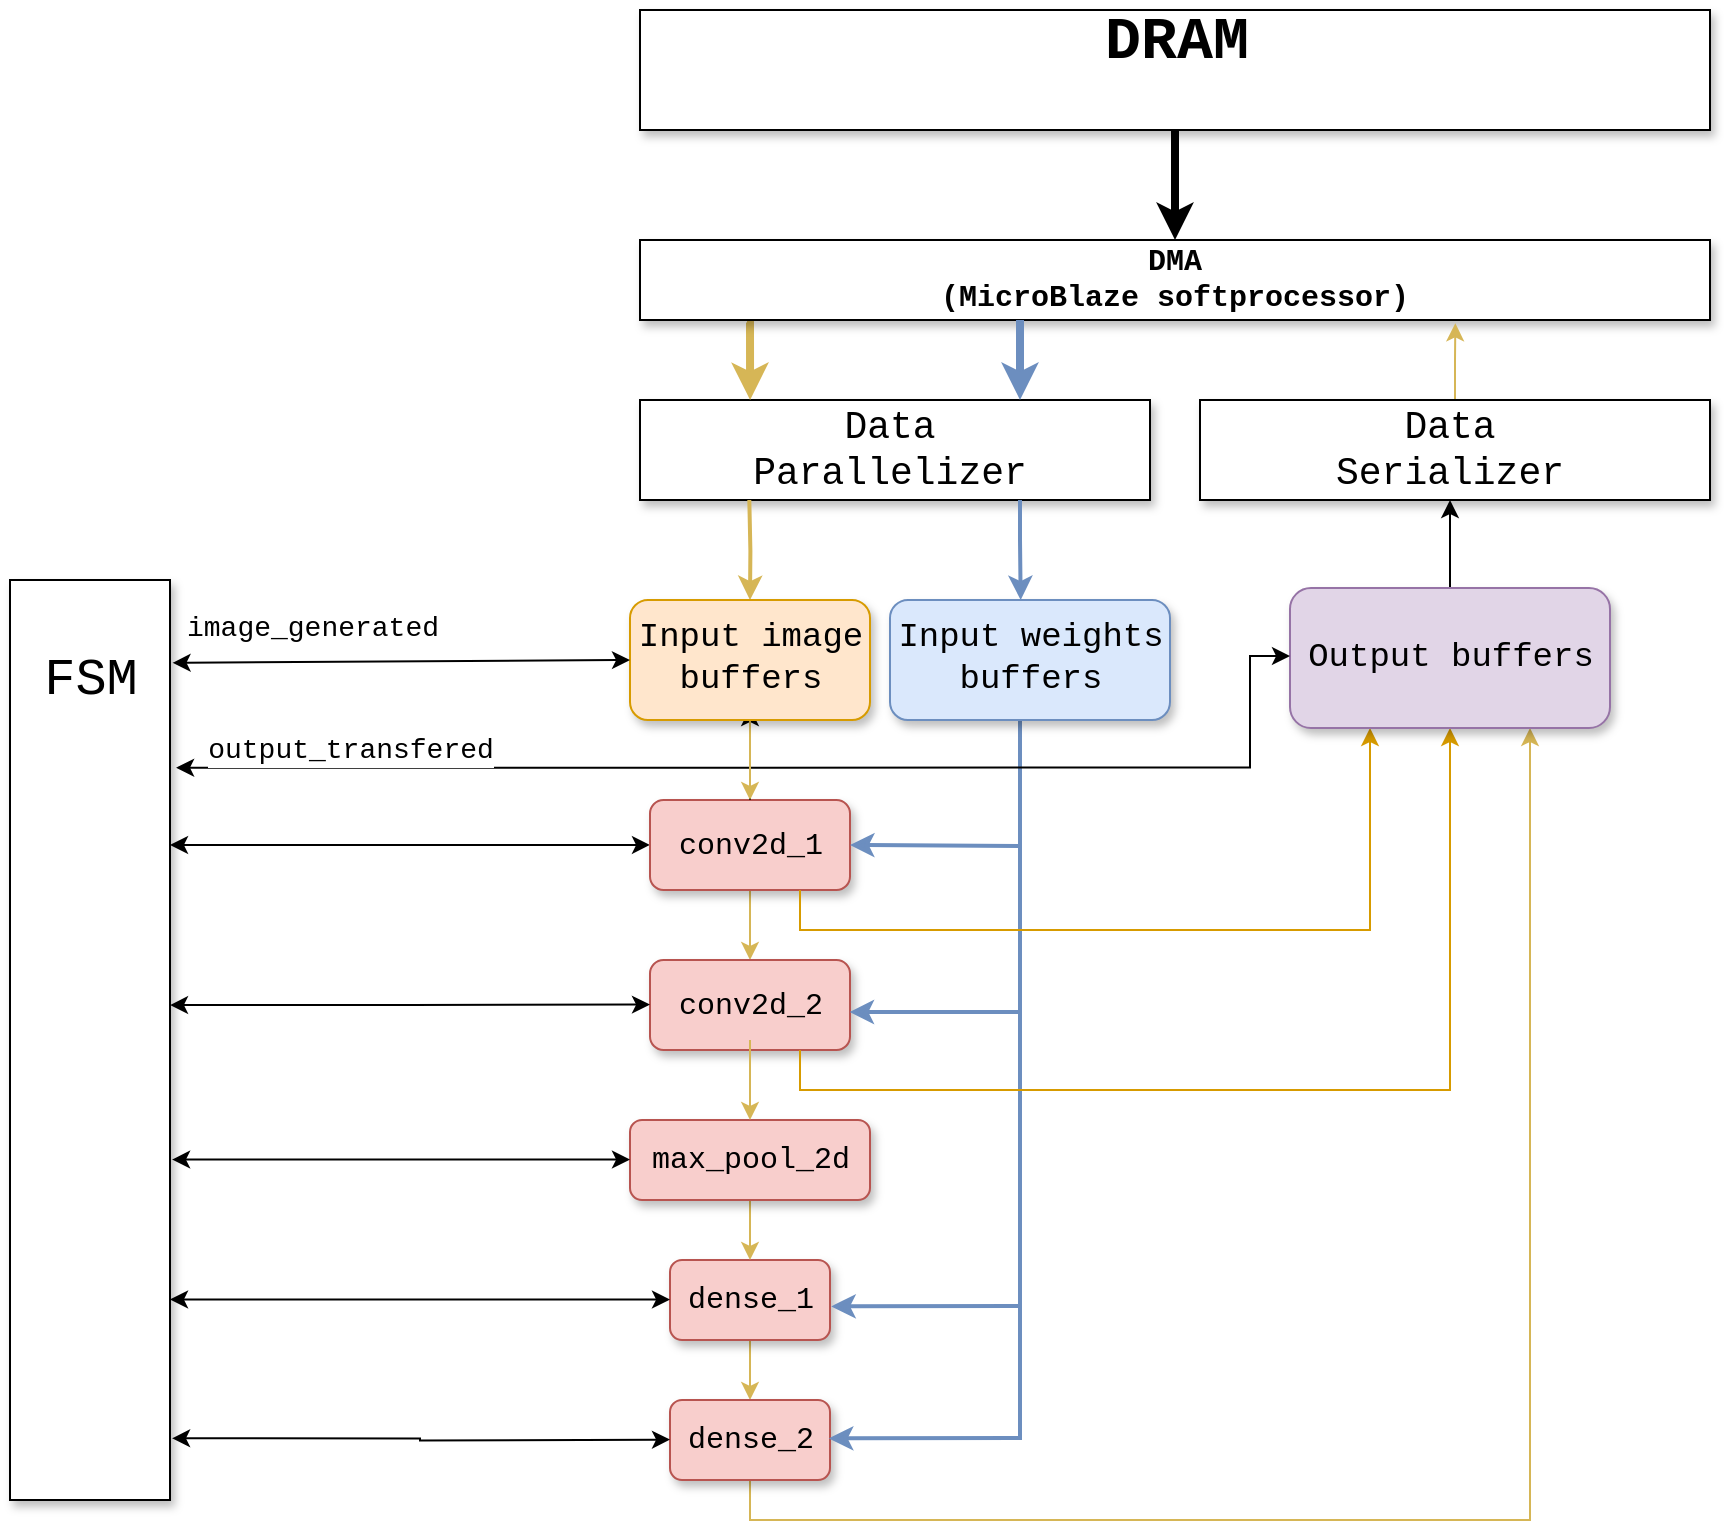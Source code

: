 <mxfile version="16.4.5" type="github"><diagram id="ZsNC3ihXCfo3ElIL2VwX" name="Page-1"><mxGraphModel dx="947" dy="565" grid="1" gridSize="10" guides="1" tooltips="1" connect="1" arrows="1" fold="1" page="1" pageScale="1" pageWidth="3300" pageHeight="2339" math="0" shadow="0"><root><mxCell id="0"/><mxCell id="1" parent="0"/><mxCell id="UF6QcyIX-ex_6rzBUD4a-37" value="" style="rounded=0;whiteSpace=wrap;html=1;shadow=1;fontFamily=Courier New;fontSize=20;" parent="1" vertex="1"><mxGeometry x="585" y="275" width="255" height="50" as="geometry"/></mxCell><mxCell id="UF6QcyIX-ex_6rzBUD4a-78" style="edgeStyle=orthogonalEdgeStyle;rounded=0;orthogonalLoop=1;jettySize=auto;html=1;fontFamily=Courier New;fontSize=17;strokeColor=#000000;strokeWidth=1;exitX=1;exitY=0.288;exitDx=0;exitDy=0;exitPerimeter=0;startArrow=classic;startFill=1;" parent="1" source="UF6QcyIX-ex_6rzBUD4a-1" target="UF6QcyIX-ex_6rzBUD4a-4" edge="1"><mxGeometry relative="1" as="geometry"/></mxCell><mxCell id="UF6QcyIX-ex_6rzBUD4a-28" style="edgeStyle=orthogonalEdgeStyle;rounded=0;orthogonalLoop=1;jettySize=auto;html=1;entryX=0.5;entryY=0;entryDx=0;entryDy=0;fontFamily=Courier New;fontSize=15;fillColor=#fff2cc;strokeColor=#d6b656;" parent="1" source="UF6QcyIX-ex_6rzBUD4a-15" target="UF6QcyIX-ex_6rzBUD4a-18" edge="1"><mxGeometry relative="1" as="geometry"/></mxCell><mxCell id="UF6QcyIX-ex_6rzBUD4a-15" value="" style="rounded=1;whiteSpace=wrap;html=1;shadow=1;fontFamily=Courier New;fontSize=15;fillColor=#f8cecc;strokeColor=#b85450;" parent="1" vertex="1"><mxGeometry x="600" y="705" width="80" height="40" as="geometry"/></mxCell><mxCell id="UF6QcyIX-ex_6rzBUD4a-27" style="edgeStyle=orthogonalEdgeStyle;rounded=0;orthogonalLoop=1;jettySize=auto;html=1;entryX=0.5;entryY=0;entryDx=0;entryDy=0;fontFamily=Courier New;fontSize=15;fillColor=#fff2cc;strokeColor=#d6b656;" parent="1" source="UF6QcyIX-ex_6rzBUD4a-13" target="UF6QcyIX-ex_6rzBUD4a-15" edge="1"><mxGeometry relative="1" as="geometry"/></mxCell><mxCell id="UF6QcyIX-ex_6rzBUD4a-13" value="" style="rounded=1;whiteSpace=wrap;html=1;shadow=1;fontFamily=Courier New;fontSize=15;fillColor=#f8cecc;strokeColor=#b85450;" parent="1" vertex="1"><mxGeometry x="580" y="635" width="120" height="40" as="geometry"/></mxCell><mxCell id="UF6QcyIX-ex_6rzBUD4a-1" value="" style="rounded=0;whiteSpace=wrap;html=1;shadow=1;" parent="1" vertex="1"><mxGeometry x="270" y="365" width="80" height="460" as="geometry"/></mxCell><mxCell id="UF6QcyIX-ex_6rzBUD4a-2" value="&lt;font style=&quot;font-size: 26px&quot; face=&quot;Courier New&quot;&gt;FSM&lt;/font&gt;" style="text;html=1;resizable=0;autosize=1;align=center;verticalAlign=middle;points=[];fillColor=none;strokeColor=none;rounded=0;shadow=1;sketch=0;glass=0;" parent="1" vertex="1"><mxGeometry x="280" y="405" width="60" height="20" as="geometry"/></mxCell><mxCell id="UF6QcyIX-ex_6rzBUD4a-20" value="" style="edgeStyle=orthogonalEdgeStyle;rounded=0;orthogonalLoop=1;jettySize=auto;html=1;fontFamily=Courier New;fontSize=15;fillColor=#fff2cc;strokeColor=#d6b656;" parent="1" source="UF6QcyIX-ex_6rzBUD4a-4" target="UF6QcyIX-ex_6rzBUD4a-9" edge="1"><mxGeometry relative="1" as="geometry"/></mxCell><mxCell id="UF6QcyIX-ex_6rzBUD4a-4" value="" style="rounded=1;whiteSpace=wrap;html=1;shadow=1;fontFamily=Courier New;fontSize=26;fillColor=#f8cecc;strokeColor=#b85450;" parent="1" vertex="1"><mxGeometry x="590" y="475" width="100" height="45" as="geometry"/></mxCell><mxCell id="UF6QcyIX-ex_6rzBUD4a-65" value="" style="edgeStyle=orthogonalEdgeStyle;rounded=0;orthogonalLoop=1;jettySize=auto;html=1;fontFamily=Courier New;fontSize=17;strokeColor=#000000;strokeWidth=1;" parent="1" source="UF6QcyIX-ex_6rzBUD4a-5" target="UF6QcyIX-ex_6rzBUD4a-60" edge="1"><mxGeometry relative="1" as="geometry"/></mxCell><mxCell id="UF6QcyIX-ex_6rzBUD4a-5" value="&lt;font style=&quot;font-size: 15px&quot;&gt;conv2d_1&lt;/font&gt;" style="text;html=1;resizable=0;autosize=1;align=center;verticalAlign=middle;points=[];fillColor=none;strokeColor=none;rounded=0;shadow=1;fontFamily=Courier New;fontSize=26;" parent="1" vertex="1"><mxGeometry x="595" y="475" width="90" height="40" as="geometry"/></mxCell><mxCell id="UF6QcyIX-ex_6rzBUD4a-8" value="" style="rounded=1;whiteSpace=wrap;html=1;shadow=1;fontFamily=Courier New;fontSize=26;fillColor=#f8cecc;strokeColor=#b85450;" parent="1" vertex="1"><mxGeometry x="590" y="555" width="100" height="45" as="geometry"/></mxCell><mxCell id="UF6QcyIX-ex_6rzBUD4a-24" value="" style="edgeStyle=orthogonalEdgeStyle;rounded=0;orthogonalLoop=1;jettySize=auto;html=1;fontFamily=Courier New;fontSize=15;fillColor=#fff2cc;strokeColor=#d6b656;" parent="1" source="UF6QcyIX-ex_6rzBUD4a-9" edge="1"><mxGeometry relative="1" as="geometry"><mxPoint x="640" y="635" as="targetPoint"/><Array as="points"><mxPoint x="640" y="625"/><mxPoint x="640" y="625"/></Array></mxGeometry></mxCell><mxCell id="UF6QcyIX-ex_6rzBUD4a-9" value="&lt;font style=&quot;font-size: 15px&quot;&gt;conv2d_2&lt;/font&gt;" style="text;html=1;resizable=0;autosize=1;align=center;verticalAlign=middle;points=[];fillColor=none;strokeColor=none;rounded=0;shadow=1;fontFamily=Courier New;fontSize=26;" parent="1" vertex="1"><mxGeometry x="595" y="555" width="90" height="40" as="geometry"/></mxCell><mxCell id="UF6QcyIX-ex_6rzBUD4a-11" value="max_pool_2d" style="text;html=1;resizable=0;autosize=1;align=center;verticalAlign=middle;points=[];fillColor=none;strokeColor=none;rounded=0;shadow=1;fontFamily=Courier New;fontSize=15;" parent="1" vertex="1"><mxGeometry x="585" y="645" width="110" height="20" as="geometry"/></mxCell><mxCell id="UF6QcyIX-ex_6rzBUD4a-14" value="dense_1" style="text;html=1;resizable=0;autosize=1;align=center;verticalAlign=middle;points=[];fillColor=none;strokeColor=none;rounded=0;shadow=1;fontFamily=Courier New;fontSize=15;" parent="1" vertex="1"><mxGeometry x="600" y="715" width="80" height="20" as="geometry"/></mxCell><mxCell id="UF6QcyIX-ex_6rzBUD4a-71" style="edgeStyle=orthogonalEdgeStyle;rounded=0;orthogonalLoop=1;jettySize=auto;html=1;exitX=0.5;exitY=1;exitDx=0;exitDy=0;fontFamily=Courier New;fontSize=17;strokeColor=#d6b656;strokeWidth=1;fillColor=#fff2cc;entryX=0.75;entryY=1;entryDx=0;entryDy=0;" parent="1" source="UF6QcyIX-ex_6rzBUD4a-18" target="UF6QcyIX-ex_6rzBUD4a-57" edge="1"><mxGeometry relative="1" as="geometry"/></mxCell><mxCell id="UF6QcyIX-ex_6rzBUD4a-18" value="" style="rounded=1;whiteSpace=wrap;html=1;shadow=1;fontFamily=Courier New;fontSize=15;fillColor=#f8cecc;strokeColor=#b85450;" parent="1" vertex="1"><mxGeometry x="600" y="775" width="80" height="40" as="geometry"/></mxCell><mxCell id="UF6QcyIX-ex_6rzBUD4a-19" value="dense_2" style="text;html=1;resizable=0;autosize=1;align=center;verticalAlign=middle;points=[];fillColor=none;strokeColor=none;rounded=0;shadow=1;fontFamily=Courier New;fontSize=15;" parent="1" vertex="1"><mxGeometry x="600" y="785" width="80" height="20" as="geometry"/></mxCell><mxCell id="UF6QcyIX-ex_6rzBUD4a-38" style="edgeStyle=orthogonalEdgeStyle;rounded=0;orthogonalLoop=1;jettySize=auto;html=1;exitX=0.1;exitY=1.033;exitDx=0;exitDy=0;fontFamily=Courier New;fontSize=19;strokeWidth=4;strokeColor=#d6b656;fillColor=#fff2cc;exitPerimeter=0;entryX=0.182;entryY=0;entryDx=0;entryDy=0;entryPerimeter=0;" parent="1" source="UF6QcyIX-ex_6rzBUD4a-29" target="UF6QcyIX-ex_6rzBUD4a-36" edge="1"><mxGeometry relative="1" as="geometry"><mxPoint x="650" y="275" as="targetPoint"/></mxGeometry></mxCell><mxCell id="UF6QcyIX-ex_6rzBUD4a-29" value="&lt;div&gt;&lt;b&gt;DMA&lt;/b&gt;&lt;/div&gt;&lt;div&gt;&lt;b&gt;(MicroBlaze softprocessor)&lt;br&gt;&lt;/b&gt;&lt;/div&gt;" style="rounded=0;whiteSpace=wrap;html=1;shadow=1;fontFamily=Courier New;fontSize=15;" parent="1" vertex="1"><mxGeometry x="585" y="195" width="535" height="40" as="geometry"/></mxCell><mxCell id="UF6QcyIX-ex_6rzBUD4a-32" style="edgeStyle=orthogonalEdgeStyle;rounded=0;orthogonalLoop=1;jettySize=auto;html=1;entryX=0.5;entryY=0;entryDx=0;entryDy=0;fontFamily=Courier New;fontSize=30;strokeWidth=4;" parent="1" source="UF6QcyIX-ex_6rzBUD4a-30" target="UF6QcyIX-ex_6rzBUD4a-29" edge="1"><mxGeometry relative="1" as="geometry"/></mxCell><mxCell id="UF6QcyIX-ex_6rzBUD4a-30" value="" style="rounded=0;whiteSpace=wrap;html=1;shadow=1;fontFamily=Courier New;fontSize=15;" parent="1" vertex="1"><mxGeometry x="585" y="80" width="535" height="60" as="geometry"/></mxCell><mxCell id="UF6QcyIX-ex_6rzBUD4a-31" value="&lt;font style=&quot;font-size: 30px&quot;&gt;&lt;b&gt;DRAM&lt;/b&gt;&lt;/font&gt;" style="text;html=1;resizable=0;autosize=1;align=center;verticalAlign=middle;points=[];fillColor=none;strokeColor=none;rounded=0;shadow=1;fontFamily=Courier New;fontSize=15;" parent="1" vertex="1"><mxGeometry x="807.5" y="80" width="90" height="30" as="geometry"/></mxCell><mxCell id="UF6QcyIX-ex_6rzBUD4a-36" value="&lt;div style=&quot;font-size: 19px&quot;&gt;&lt;font style=&quot;font-size: 19px&quot;&gt;Data&lt;/font&gt;&lt;/div&gt;&lt;div style=&quot;font-size: 19px&quot;&gt;&lt;font style=&quot;font-size: 19px&quot;&gt;Parallelizer&lt;br&gt;&lt;/font&gt;&lt;/div&gt;" style="text;html=1;strokeColor=none;fillColor=none;align=center;verticalAlign=middle;whiteSpace=wrap;rounded=0;shadow=1;fontFamily=Courier New;fontSize=20;" parent="1" vertex="1"><mxGeometry x="600" y="275" width="220" height="50" as="geometry"/></mxCell><mxCell id="UF6QcyIX-ex_6rzBUD4a-40" value="" style="endArrow=classic;html=1;rounded=0;fontFamily=Courier New;fontSize=19;strokeColor=#6c8ebf;strokeWidth=4;fillColor=#dae8fc;" parent="1" edge="1"><mxGeometry width="50" height="50" relative="1" as="geometry"><mxPoint x="775" y="235" as="sourcePoint"/><mxPoint x="775" y="275" as="targetPoint"/></mxGeometry></mxCell><mxCell id="UF6QcyIX-ex_6rzBUD4a-45" style="edgeStyle=orthogonalEdgeStyle;rounded=0;orthogonalLoop=1;jettySize=auto;html=1;exitX=0.25;exitY=1;exitDx=0;exitDy=0;fontFamily=Courier New;fontSize=19;strokeWidth=2;strokeColor=#d6b656;fillColor=#fff2cc;" parent="1" target="UF6QcyIX-ex_6rzBUD4a-59" edge="1"><mxGeometry relative="1" as="geometry"><mxPoint x="639.66" y="325" as="sourcePoint"/><mxPoint x="640" y="355" as="targetPoint"/></mxGeometry></mxCell><mxCell id="UF6QcyIX-ex_6rzBUD4a-47" value="" style="endArrow=classic;html=1;rounded=0;fontFamily=Courier New;fontSize=19;strokeColor=#6c8ebf;strokeWidth=2;fillColor=#dae8fc;entryX=1;entryY=0.5;entryDx=0;entryDy=0;" parent="1" target="UF6QcyIX-ex_6rzBUD4a-4" edge="1"><mxGeometry width="50" height="50" relative="1" as="geometry"><mxPoint x="775" y="498" as="sourcePoint"/><mxPoint x="775" y="435" as="targetPoint"/><Array as="points"><mxPoint x="775" y="498"/></Array></mxGeometry></mxCell><mxCell id="UF6QcyIX-ex_6rzBUD4a-50" value="" style="endArrow=classic;html=1;rounded=0;fontFamily=Courier New;fontSize=19;strokeColor=#6c8ebf;strokeWidth=2;fillColor=#dae8fc;entryX=0.998;entryY=0.578;entryDx=0;entryDy=0;entryPerimeter=0;" parent="1" target="UF6QcyIX-ex_6rzBUD4a-8" edge="1"><mxGeometry width="50" height="50" relative="1" as="geometry"><mxPoint x="775" y="435" as="sourcePoint"/><mxPoint x="690" y="594.5" as="targetPoint"/><Array as="points"><mxPoint x="775" y="581"/></Array></mxGeometry></mxCell><mxCell id="UF6QcyIX-ex_6rzBUD4a-51" value="" style="endArrow=classic;html=1;rounded=0;fontFamily=Courier New;fontSize=19;strokeColor=#6c8ebf;strokeWidth=2;fillColor=#dae8fc;entryX=1.008;entryY=0.66;entryDx=0;entryDy=0;entryPerimeter=0;" parent="1" target="UF6QcyIX-ex_6rzBUD4a-14" edge="1"><mxGeometry width="50" height="50" relative="1" as="geometry"><mxPoint x="775" y="578" as="sourcePoint"/><mxPoint x="690" y="687.5" as="targetPoint"/><Array as="points"><mxPoint x="775" y="728"/></Array></mxGeometry></mxCell><mxCell id="UF6QcyIX-ex_6rzBUD4a-52" value="" style="endArrow=classic;html=1;rounded=0;fontFamily=Courier New;fontSize=19;strokeColor=#6c8ebf;strokeWidth=2;fillColor=#dae8fc;entryX=0.993;entryY=0.46;entryDx=0;entryDy=0;entryPerimeter=0;" parent="1" target="UF6QcyIX-ex_6rzBUD4a-19" edge="1"><mxGeometry width="50" height="50" relative="1" as="geometry"><mxPoint x="775" y="728" as="sourcePoint"/><mxPoint x="690" y="837.5" as="targetPoint"/><Array as="points"><mxPoint x="775" y="794"/></Array></mxGeometry></mxCell><mxCell id="UF6QcyIX-ex_6rzBUD4a-76" style="edgeStyle=orthogonalEdgeStyle;rounded=0;orthogonalLoop=1;jettySize=auto;html=1;entryX=0.762;entryY=1.041;entryDx=0;entryDy=0;entryPerimeter=0;fontFamily=Courier New;fontSize=17;strokeColor=#d6b656;strokeWidth=1;fillColor=#fff2cc;" parent="1" source="UF6QcyIX-ex_6rzBUD4a-54" target="UF6QcyIX-ex_6rzBUD4a-29" edge="1"><mxGeometry relative="1" as="geometry"/></mxCell><mxCell id="UF6QcyIX-ex_6rzBUD4a-54" value="" style="rounded=0;whiteSpace=wrap;html=1;shadow=1;fontFamily=Courier New;fontSize=20;" parent="1" vertex="1"><mxGeometry x="865" y="275" width="255" height="50" as="geometry"/></mxCell><mxCell id="UF6QcyIX-ex_6rzBUD4a-55" value="&lt;div style=&quot;font-size: 19px&quot;&gt;&lt;font style=&quot;font-size: 19px&quot;&gt;Data&lt;/font&gt;&lt;/div&gt;&lt;div style=&quot;font-size: 19px&quot;&gt;&lt;font style=&quot;font-size: 19px&quot;&gt;Serializer&lt;br&gt;&lt;/font&gt;&lt;/div&gt;" style="text;html=1;strokeColor=none;fillColor=none;align=center;verticalAlign=middle;whiteSpace=wrap;rounded=0;shadow=1;fontFamily=Courier New;fontSize=20;" parent="1" vertex="1"><mxGeometry x="880" y="275" width="220" height="50" as="geometry"/></mxCell><mxCell id="UF6QcyIX-ex_6rzBUD4a-72" style="edgeStyle=orthogonalEdgeStyle;rounded=0;orthogonalLoop=1;jettySize=auto;html=1;exitX=0.5;exitY=0;exitDx=0;exitDy=0;entryX=0.5;entryY=1;entryDx=0;entryDy=0;fontFamily=Courier New;fontSize=17;strokeColor=#000000;strokeWidth=1;" parent="1" source="UF6QcyIX-ex_6rzBUD4a-57" target="UF6QcyIX-ex_6rzBUD4a-55" edge="1"><mxGeometry relative="1" as="geometry"/></mxCell><mxCell id="UF6QcyIX-ex_6rzBUD4a-88" style="edgeStyle=orthogonalEdgeStyle;rounded=0;orthogonalLoop=1;jettySize=auto;html=1;entryX=0.75;entryY=1;entryDx=0;entryDy=0;fontFamily=Courier New;fontSize=17;startArrow=classic;startFill=1;strokeColor=#d79b00;strokeWidth=1;endArrow=none;endFill=0;fillColor=#ffe6cc;" parent="1" source="UF6QcyIX-ex_6rzBUD4a-57" target="UF6QcyIX-ex_6rzBUD4a-8" edge="1"><mxGeometry relative="1" as="geometry"><Array as="points"><mxPoint x="990" y="620"/><mxPoint x="665" y="620"/></Array></mxGeometry></mxCell><mxCell id="UF6QcyIX-ex_6rzBUD4a-89" style="edgeStyle=orthogonalEdgeStyle;rounded=0;orthogonalLoop=1;jettySize=auto;html=1;exitX=0.25;exitY=1;exitDx=0;exitDy=0;entryX=0.75;entryY=1;entryDx=0;entryDy=0;fontFamily=Courier New;fontSize=17;startArrow=classic;startFill=1;endArrow=none;endFill=0;strokeColor=#d79b00;strokeWidth=1;fillColor=#ffe6cc;" parent="1" source="UF6QcyIX-ex_6rzBUD4a-57" target="UF6QcyIX-ex_6rzBUD4a-4" edge="1"><mxGeometry relative="1" as="geometry"/></mxCell><mxCell id="UF6QcyIX-ex_6rzBUD4a-57" value="" style="rounded=1;whiteSpace=wrap;html=1;shadow=1;fontFamily=Courier New;fontSize=19;fillColor=#e1d5e7;strokeColor=#9673a6;" parent="1" vertex="1"><mxGeometry x="910" y="369" width="160" height="70" as="geometry"/></mxCell><mxCell id="UF6QcyIX-ex_6rzBUD4a-87" value="&lt;font style=&quot;font-size: 14px;&quot;&gt;output_transfered&lt;/font&gt;" style="edgeStyle=orthogonalEdgeStyle;rounded=0;orthogonalLoop=1;jettySize=auto;html=1;fontFamily=Courier New;fontSize=14;startArrow=classic;startFill=1;strokeColor=#000000;strokeWidth=1;entryX=1.038;entryY=0.204;entryDx=0;entryDy=0;entryPerimeter=0;" parent="1" source="UF6QcyIX-ex_6rzBUD4a-58" target="UF6QcyIX-ex_6rzBUD4a-1" edge="1"><mxGeometry x="0.716" y="-9" relative="1" as="geometry"><mxPoint x="890" y="485" as="targetPoint"/><Array as="points"><mxPoint x="890" y="403"/><mxPoint x="890" y="459"/></Array><mxPoint as="offset"/></mxGeometry></mxCell><mxCell id="UF6QcyIX-ex_6rzBUD4a-58" value="&lt;font style=&quot;font-size: 17px&quot;&gt;Output buffers&lt;/font&gt;" style="text;html=1;resizable=0;autosize=1;align=center;verticalAlign=middle;points=[];fillColor=none;strokeColor=none;rounded=0;shadow=1;fontFamily=Courier New;fontSize=19;" parent="1" vertex="1"><mxGeometry x="910" y="388" width="160" height="30" as="geometry"/></mxCell><mxCell id="UF6QcyIX-ex_6rzBUD4a-64" value="" style="edgeStyle=orthogonalEdgeStyle;rounded=0;orthogonalLoop=1;jettySize=auto;html=1;fontFamily=Courier New;fontSize=17;strokeColor=#d6b656;strokeWidth=1;fillColor=#fff2cc;" parent="1" source="UF6QcyIX-ex_6rzBUD4a-59" target="UF6QcyIX-ex_6rzBUD4a-5" edge="1"><mxGeometry relative="1" as="geometry"/></mxCell><mxCell id="UF6QcyIX-ex_6rzBUD4a-59" value="" style="rounded=1;whiteSpace=wrap;html=1;shadow=1;fontFamily=Courier New;fontSize=19;fillColor=#ffe6cc;strokeColor=#d79b00;" parent="1" vertex="1"><mxGeometry x="580" y="375" width="120" height="60" as="geometry"/></mxCell><mxCell id="UF6QcyIX-ex_6rzBUD4a-60" value="&lt;div&gt;Input image&lt;/div&gt;&lt;div&gt;buffers&lt;br&gt;&lt;/div&gt;" style="text;html=1;resizable=0;autosize=1;align=center;verticalAlign=middle;points=[];fillColor=none;strokeColor=none;rounded=0;shadow=1;fontFamily=Courier New;fontSize=17;" parent="1" vertex="1"><mxGeometry x="575" y="379" width="130" height="50" as="geometry"/></mxCell><mxCell id="UF6QcyIX-ex_6rzBUD4a-61" value="" style="rounded=1;whiteSpace=wrap;html=1;shadow=1;fontFamily=Courier New;fontSize=19;fillColor=#dae8fc;strokeColor=#6c8ebf;" parent="1" vertex="1"><mxGeometry x="710" y="375" width="140" height="60" as="geometry"/></mxCell><mxCell id="UF6QcyIX-ex_6rzBUD4a-62" value="&lt;div&gt;Input weights&lt;/div&gt;&lt;div&gt;buffers&lt;br&gt;&lt;/div&gt;" style="text;html=1;resizable=0;autosize=1;align=center;verticalAlign=middle;points=[];fillColor=none;strokeColor=none;rounded=0;shadow=1;fontFamily=Courier New;fontSize=17;" parent="1" vertex="1"><mxGeometry x="705" y="379" width="150" height="50" as="geometry"/></mxCell><mxCell id="UF6QcyIX-ex_6rzBUD4a-67" style="edgeStyle=orthogonalEdgeStyle;rounded=0;orthogonalLoop=1;jettySize=auto;html=1;exitX=0.25;exitY=1;exitDx=0;exitDy=0;fontFamily=Courier New;fontSize=19;strokeWidth=2;strokeColor=#6c8ebf;fillColor=#dae8fc;" parent="1" edge="1"><mxGeometry relative="1" as="geometry"><mxPoint x="775.0" y="325" as="sourcePoint"/><mxPoint x="775.34" y="375" as="targetPoint"/><Array as="points"><mxPoint x="775" y="345"/><mxPoint x="775" y="345"/></Array></mxGeometry></mxCell><mxCell id="UF6QcyIX-ex_6rzBUD4a-77" value="" style="endArrow=classic;html=1;rounded=0;fontFamily=Courier New;fontSize=17;strokeColor=#000000;strokeWidth=1;startArrow=classic;startFill=1;exitX=1.016;exitY=0.09;exitDx=0;exitDy=0;exitPerimeter=0;" parent="1" edge="1" source="UF6QcyIX-ex_6rzBUD4a-1"><mxGeometry width="50" height="50" relative="1" as="geometry"><mxPoint x="410" y="350" as="sourcePoint"/><mxPoint x="580" y="405" as="targetPoint"/></mxGeometry></mxCell><mxCell id="pqpbNf2QPN8KKRpt-aZ--1" value="&lt;font style=&quot;font-size: 14px&quot; face=&quot;Courier New&quot;&gt;image_generated&lt;/font&gt;" style="edgeLabel;html=1;align=center;verticalAlign=middle;resizable=0;points=[];" vertex="1" connectable="0" parent="UF6QcyIX-ex_6rzBUD4a-77"><mxGeometry x="-0.861" y="-5" relative="1" as="geometry"><mxPoint x="53" y="-23" as="offset"/></mxGeometry></mxCell><mxCell id="UF6QcyIX-ex_6rzBUD4a-83" style="edgeStyle=orthogonalEdgeStyle;rounded=0;orthogonalLoop=1;jettySize=auto;html=1;fontFamily=Courier New;fontSize=17;strokeColor=#000000;strokeWidth=1;exitX=1;exitY=0.462;exitDx=0;exitDy=0;exitPerimeter=0;startArrow=classic;startFill=1;" parent="1" edge="1" source="UF6QcyIX-ex_6rzBUD4a-1"><mxGeometry relative="1" as="geometry"><mxPoint x="520" y="577.3" as="sourcePoint"/><mxPoint x="590" y="577.3" as="targetPoint"/></mxGeometry></mxCell><mxCell id="UF6QcyIX-ex_6rzBUD4a-84" style="edgeStyle=orthogonalEdgeStyle;rounded=0;orthogonalLoop=1;jettySize=auto;html=1;fontFamily=Courier New;fontSize=17;strokeColor=#000000;strokeWidth=1;exitX=1.013;exitY=0.63;exitDx=0;exitDy=0;exitPerimeter=0;startArrow=classic;startFill=1;" parent="1" edge="1" source="UF6QcyIX-ex_6rzBUD4a-1"><mxGeometry relative="1" as="geometry"><mxPoint x="520" y="654.8" as="sourcePoint"/><mxPoint x="580" y="654.8" as="targetPoint"/></mxGeometry></mxCell><mxCell id="UF6QcyIX-ex_6rzBUD4a-85" style="edgeStyle=orthogonalEdgeStyle;rounded=0;orthogonalLoop=1;jettySize=auto;html=1;fontFamily=Courier New;fontSize=17;strokeColor=#000000;strokeWidth=1;exitX=1;exitY=0.782;exitDx=0;exitDy=0;exitPerimeter=0;startArrow=classic;startFill=1;entryX=0;entryY=0.49;entryDx=0;entryDy=0;entryPerimeter=0;" parent="1" target="UF6QcyIX-ex_6rzBUD4a-14" edge="1" source="UF6QcyIX-ex_6rzBUD4a-1"><mxGeometry relative="1" as="geometry"><mxPoint x="520" y="724.8" as="sourcePoint"/><mxPoint x="590" y="724.8" as="targetPoint"/></mxGeometry></mxCell><mxCell id="UF6QcyIX-ex_6rzBUD4a-86" style="edgeStyle=orthogonalEdgeStyle;rounded=0;orthogonalLoop=1;jettySize=auto;html=1;fontFamily=Courier New;fontSize=17;strokeColor=#000000;strokeWidth=1;exitX=1.013;exitY=0.933;exitDx=0;exitDy=0;exitPerimeter=0;startArrow=classic;startFill=1;entryX=0;entryY=0.49;entryDx=0;entryDy=0;entryPerimeter=0;" parent="1" edge="1" source="UF6QcyIX-ex_6rzBUD4a-1"><mxGeometry relative="1" as="geometry"><mxPoint x="520" y="794.8" as="sourcePoint"/><mxPoint x="600" y="794.8" as="targetPoint"/></mxGeometry></mxCell></root></mxGraphModel></diagram></mxfile>